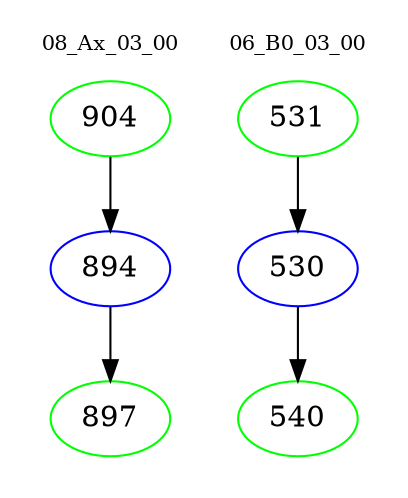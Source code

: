 digraph{
subgraph cluster_0 {
color = white
label = "08_Ax_03_00";
fontsize=10;
T0_904 [label="904", color="green"]
T0_904 -> T0_894 [color="black"]
T0_894 [label="894", color="blue"]
T0_894 -> T0_897 [color="black"]
T0_897 [label="897", color="green"]
}
subgraph cluster_1 {
color = white
label = "06_B0_03_00";
fontsize=10;
T1_531 [label="531", color="green"]
T1_531 -> T1_530 [color="black"]
T1_530 [label="530", color="blue"]
T1_530 -> T1_540 [color="black"]
T1_540 [label="540", color="green"]
}
}
